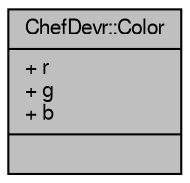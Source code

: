 digraph "ChefDevr::Color"
{
 // LATEX_PDF_SIZE
  edge [fontname="FreeSans",fontsize="10",labelfontname="FreeSans",labelfontsize="10"];
  node [fontname="FreeSans",fontsize="10",shape=record];
  Node1 [label="{ChefDevr::Color\n|+ r\l+ g\l+ b\l|}",height=0.2,width=0.4,color="black", fillcolor="grey75", style="filled", fontcolor="black",tooltip="Simple (red, green, blue) color structure."];
}
